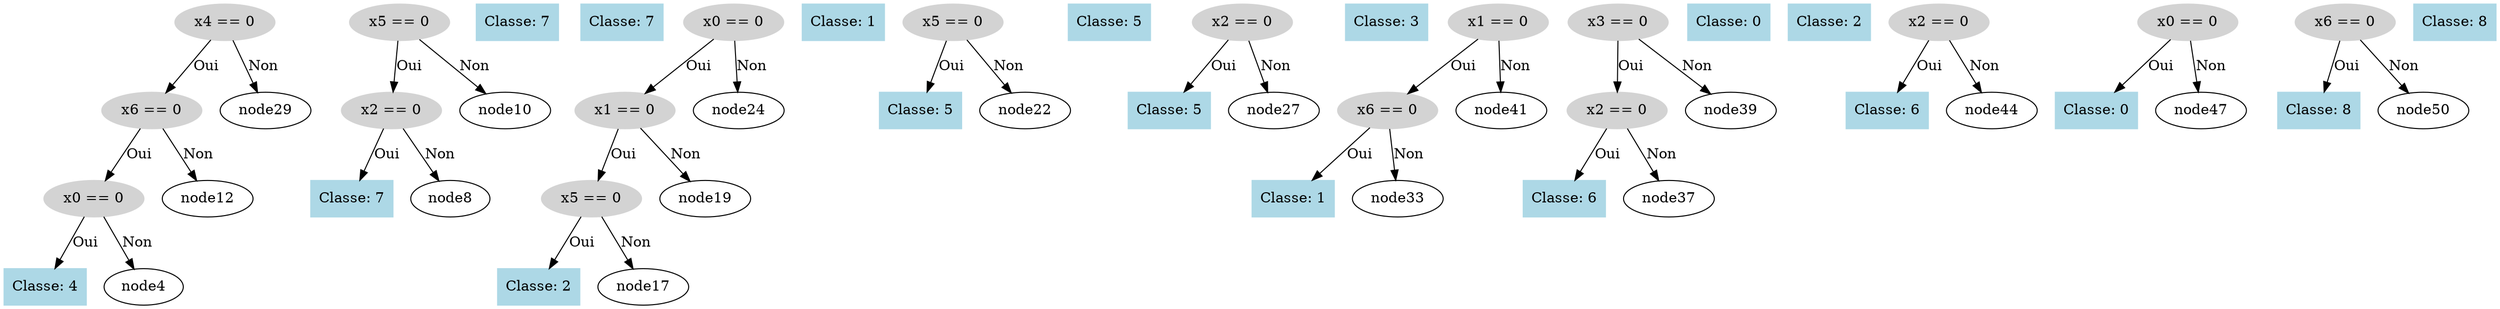 digraph DecisionTree {
  node0 [label="x4 == 0", shape=ellipse, style=filled, color=lightgray];
  node0 -> node1 [label="Oui"];
  node1 [label="x6 == 0", shape=ellipse, style=filled, color=lightgray];
  node1 -> node2 [label="Oui"];
  node2 [label="x0 == 0", shape=ellipse, style=filled, color=lightgray];
  node2 -> node3 [label="Oui"];
  node3 [label="Classe: 4", shape=box, style=filled, color=lightblue];
  node2 -> node4 [label="Non"];
  node5 [label="x5 == 0", shape=ellipse, style=filled, color=lightgray];
  node5 -> node6 [label="Oui"];
  node6 [label="x2 == 0", shape=ellipse, style=filled, color=lightgray];
  node6 -> node7 [label="Oui"];
  node7 [label="Classe: 7", shape=box, style=filled, color=lightblue];
  node6 -> node8 [label="Non"];
  node9 [label="Classe: 7", shape=box, style=filled, color=lightblue];
  node5 -> node10 [label="Non"];
  node11 [label="Classe: 7", shape=box, style=filled, color=lightblue];
  node1 -> node12 [label="Non"];
  node13 [label="x0 == 0", shape=ellipse, style=filled, color=lightgray];
  node13 -> node14 [label="Oui"];
  node14 [label="x1 == 0", shape=ellipse, style=filled, color=lightgray];
  node14 -> node15 [label="Oui"];
  node15 [label="x5 == 0", shape=ellipse, style=filled, color=lightgray];
  node15 -> node16 [label="Oui"];
  node16 [label="Classe: 2", shape=box, style=filled, color=lightblue];
  node15 -> node17 [label="Non"];
  node18 [label="Classe: 1", shape=box, style=filled, color=lightblue];
  node14 -> node19 [label="Non"];
  node20 [label="x5 == 0", shape=ellipse, style=filled, color=lightgray];
  node20 -> node21 [label="Oui"];
  node21 [label="Classe: 5", shape=box, style=filled, color=lightblue];
  node20 -> node22 [label="Non"];
  node23 [label="Classe: 5", shape=box, style=filled, color=lightblue];
  node13 -> node24 [label="Non"];
  node25 [label="x2 == 0", shape=ellipse, style=filled, color=lightgray];
  node25 -> node26 [label="Oui"];
  node26 [label="Classe: 5", shape=box, style=filled, color=lightblue];
  node25 -> node27 [label="Non"];
  node28 [label="Classe: 3", shape=box, style=filled, color=lightblue];
  node0 -> node29 [label="Non"];
  node30 [label="x1 == 0", shape=ellipse, style=filled, color=lightgray];
  node30 -> node31 [label="Oui"];
  node31 [label="x6 == 0", shape=ellipse, style=filled, color=lightgray];
  node31 -> node32 [label="Oui"];
  node32 [label="Classe: 1", shape=box, style=filled, color=lightblue];
  node31 -> node33 [label="Non"];
  node34 [label="x3 == 0", shape=ellipse, style=filled, color=lightgray];
  node34 -> node35 [label="Oui"];
  node35 [label="x2 == 0", shape=ellipse, style=filled, color=lightgray];
  node35 -> node36 [label="Oui"];
  node36 [label="Classe: 6", shape=box, style=filled, color=lightblue];
  node35 -> node37 [label="Non"];
  node38 [label="Classe: 0", shape=box, style=filled, color=lightblue];
  node34 -> node39 [label="Non"];
  node40 [label="Classe: 2", shape=box, style=filled, color=lightblue];
  node30 -> node41 [label="Non"];
  node42 [label="x2 == 0", shape=ellipse, style=filled, color=lightgray];
  node42 -> node43 [label="Oui"];
  node43 [label="Classe: 6", shape=box, style=filled, color=lightblue];
  node42 -> node44 [label="Non"];
  node45 [label="x0 == 0", shape=ellipse, style=filled, color=lightgray];
  node45 -> node46 [label="Oui"];
  node46 [label="Classe: 0", shape=box, style=filled, color=lightblue];
  node45 -> node47 [label="Non"];
  node48 [label="x6 == 0", shape=ellipse, style=filled, color=lightgray];
  node48 -> node49 [label="Oui"];
  node49 [label="Classe: 8", shape=box, style=filled, color=lightblue];
  node48 -> node50 [label="Non"];
  node51 [label="Classe: 8", shape=box, style=filled, color=lightblue];
}
